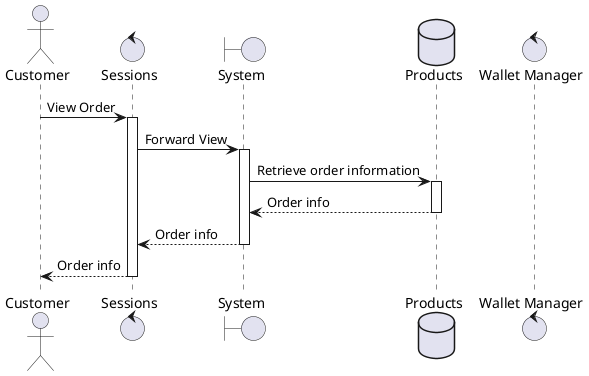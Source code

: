 @startuml view
actor Customer order 10
boundary "System" as system order 30
database "Products" as products order 40
control "Wallet Manager" as wallet order 50
control "Sessions" as sessions order 20
Customer -> sessions : View Order
activate sessions
sessions -> system : Forward View
activate system
system -> products : Retrieve order information
activate products
products --> system: Order info
deactivate products
system --> sessions : Order info
deactivate system
sessions --> Customer : Order info
deactivate sessions
@enduml

